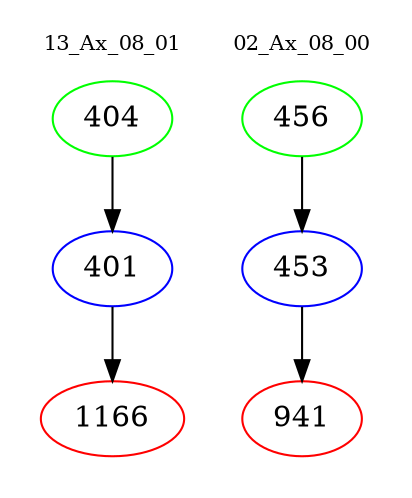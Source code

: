 digraph{
subgraph cluster_0 {
color = white
label = "13_Ax_08_01";
fontsize=10;
T0_404 [label="404", color="green"]
T0_404 -> T0_401 [color="black"]
T0_401 [label="401", color="blue"]
T0_401 -> T0_1166 [color="black"]
T0_1166 [label="1166", color="red"]
}
subgraph cluster_1 {
color = white
label = "02_Ax_08_00";
fontsize=10;
T1_456 [label="456", color="green"]
T1_456 -> T1_453 [color="black"]
T1_453 [label="453", color="blue"]
T1_453 -> T1_941 [color="black"]
T1_941 [label="941", color="red"]
}
}
